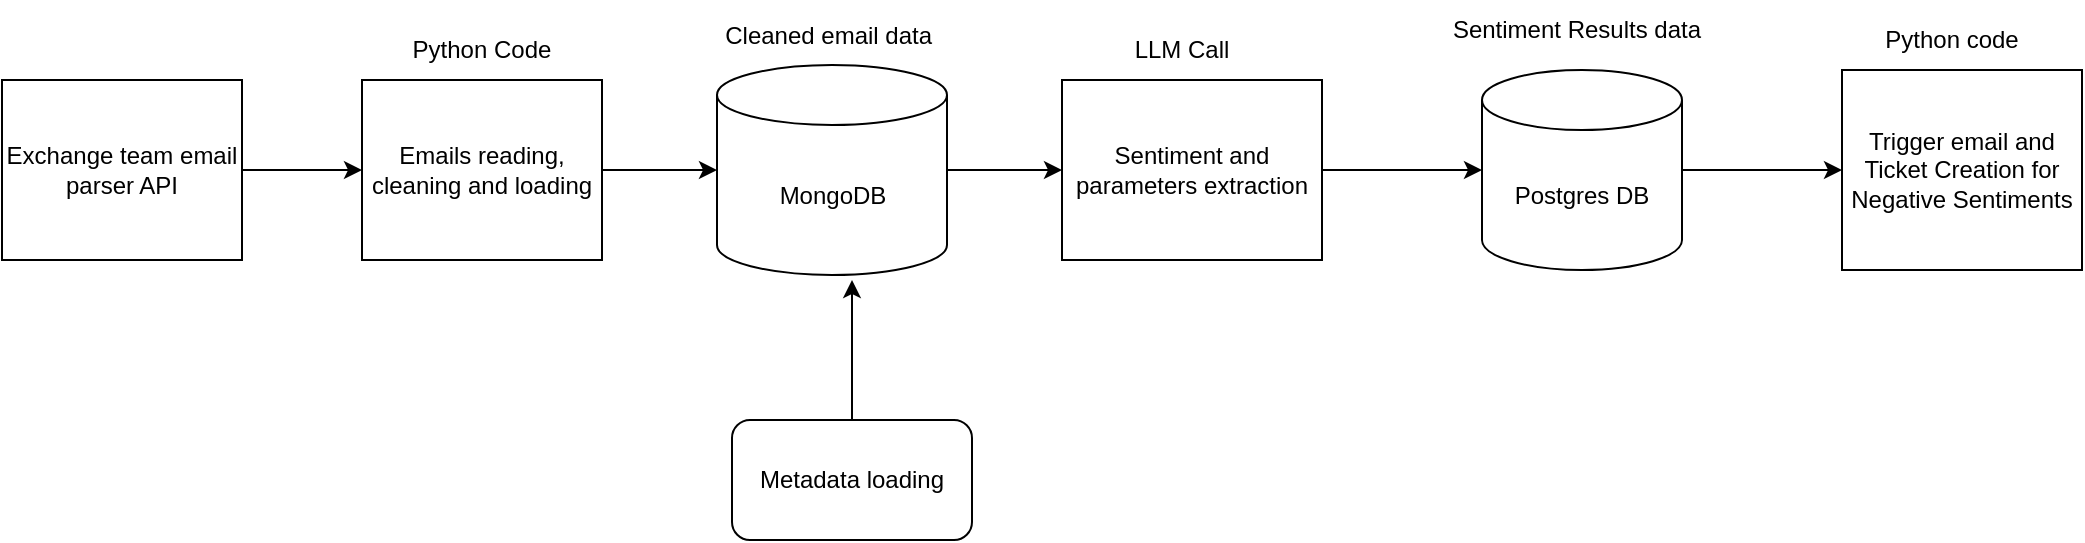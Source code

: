 <mxfile version="25.0.1">
  <diagram name="Page-1" id="mlo2Ziu8ndwHJIIv-uBA">
    <mxGraphModel dx="1050" dy="653" grid="1" gridSize="10" guides="1" tooltips="1" connect="1" arrows="1" fold="1" page="1" pageScale="1" pageWidth="850" pageHeight="1100" math="0" shadow="0">
      <root>
        <mxCell id="0" />
        <mxCell id="1" parent="0" />
        <mxCell id="WynkYv9-kwgR5AJz0QN2-8" style="edgeStyle=orthogonalEdgeStyle;rounded=0;orthogonalLoop=1;jettySize=auto;html=1;" edge="1" parent="1" source="WynkYv9-kwgR5AJz0QN2-1" target="WynkYv9-kwgR5AJz0QN2-2">
          <mxGeometry relative="1" as="geometry" />
        </mxCell>
        <mxCell id="WynkYv9-kwgR5AJz0QN2-1" value="Exchange team email parser API" style="rounded=0;whiteSpace=wrap;html=1;" vertex="1" parent="1">
          <mxGeometry x="10" y="190" width="120" height="90" as="geometry" />
        </mxCell>
        <mxCell id="WynkYv9-kwgR5AJz0QN2-9" style="edgeStyle=orthogonalEdgeStyle;rounded=0;orthogonalLoop=1;jettySize=auto;html=1;" edge="1" parent="1" source="WynkYv9-kwgR5AJz0QN2-2" target="WynkYv9-kwgR5AJz0QN2-3">
          <mxGeometry relative="1" as="geometry" />
        </mxCell>
        <mxCell id="WynkYv9-kwgR5AJz0QN2-2" value="Emails reading, cleaning and loading" style="rounded=0;whiteSpace=wrap;html=1;" vertex="1" parent="1">
          <mxGeometry x="190" y="190" width="120" height="90" as="geometry" />
        </mxCell>
        <mxCell id="WynkYv9-kwgR5AJz0QN2-10" style="edgeStyle=orthogonalEdgeStyle;rounded=0;orthogonalLoop=1;jettySize=auto;html=1;entryX=0;entryY=0.5;entryDx=0;entryDy=0;" edge="1" parent="1" source="WynkYv9-kwgR5AJz0QN2-3" target="WynkYv9-kwgR5AJz0QN2-4">
          <mxGeometry relative="1" as="geometry" />
        </mxCell>
        <mxCell id="WynkYv9-kwgR5AJz0QN2-3" value="MongoDB" style="shape=cylinder3;whiteSpace=wrap;html=1;boundedLbl=1;backgroundOutline=1;size=15;" vertex="1" parent="1">
          <mxGeometry x="367.5" y="182.5" width="115" height="105" as="geometry" />
        </mxCell>
        <mxCell id="WynkYv9-kwgR5AJz0QN2-12" style="edgeStyle=orthogonalEdgeStyle;rounded=0;orthogonalLoop=1;jettySize=auto;html=1;" edge="1" parent="1" source="WynkYv9-kwgR5AJz0QN2-4" target="WynkYv9-kwgR5AJz0QN2-5">
          <mxGeometry relative="1" as="geometry" />
        </mxCell>
        <mxCell id="WynkYv9-kwgR5AJz0QN2-4" value="Sentiment and parameters extraction" style="rounded=0;whiteSpace=wrap;html=1;" vertex="1" parent="1">
          <mxGeometry x="540" y="190" width="130" height="90" as="geometry" />
        </mxCell>
        <mxCell id="WynkYv9-kwgR5AJz0QN2-13" style="edgeStyle=orthogonalEdgeStyle;rounded=0;orthogonalLoop=1;jettySize=auto;html=1;entryX=0;entryY=0.5;entryDx=0;entryDy=0;" edge="1" parent="1" source="WynkYv9-kwgR5AJz0QN2-5" target="WynkYv9-kwgR5AJz0QN2-6">
          <mxGeometry relative="1" as="geometry" />
        </mxCell>
        <mxCell id="WynkYv9-kwgR5AJz0QN2-5" value="Postgres DB" style="shape=cylinder3;whiteSpace=wrap;html=1;boundedLbl=1;backgroundOutline=1;size=15;" vertex="1" parent="1">
          <mxGeometry x="750" y="185" width="100" height="100" as="geometry" />
        </mxCell>
        <mxCell id="WynkYv9-kwgR5AJz0QN2-6" value="Trigger email and Ticket Creation for Negative Sentiments" style="rounded=0;whiteSpace=wrap;html=1;" vertex="1" parent="1">
          <mxGeometry x="930" y="185" width="120" height="100" as="geometry" />
        </mxCell>
        <mxCell id="WynkYv9-kwgR5AJz0QN2-14" value="Python Code" style="text;html=1;align=center;verticalAlign=middle;whiteSpace=wrap;rounded=0;" vertex="1" parent="1">
          <mxGeometry x="200" y="160" width="100" height="30" as="geometry" />
        </mxCell>
        <mxCell id="WynkYv9-kwgR5AJz0QN2-15" value="Cleaned email data&amp;nbsp;" style="text;html=1;align=center;verticalAlign=middle;whiteSpace=wrap;rounded=0;" vertex="1" parent="1">
          <mxGeometry x="355" y="152.5" width="140" height="30" as="geometry" />
        </mxCell>
        <mxCell id="WynkYv9-kwgR5AJz0QN2-17" value="LLM Call" style="text;html=1;align=center;verticalAlign=middle;whiteSpace=wrap;rounded=0;" vertex="1" parent="1">
          <mxGeometry x="570" y="160" width="60" height="30" as="geometry" />
        </mxCell>
        <mxCell id="WynkYv9-kwgR5AJz0QN2-18" value="Sentiment Results data" style="text;html=1;align=center;verticalAlign=middle;whiteSpace=wrap;rounded=0;" vertex="1" parent="1">
          <mxGeometry x="730" y="150" width="135" height="30" as="geometry" />
        </mxCell>
        <mxCell id="WynkYv9-kwgR5AJz0QN2-19" value="Python code" style="text;html=1;align=center;verticalAlign=middle;whiteSpace=wrap;rounded=0;" vertex="1" parent="1">
          <mxGeometry x="940" y="155" width="90" height="30" as="geometry" />
        </mxCell>
        <mxCell id="WynkYv9-kwgR5AJz0QN2-21" style="edgeStyle=orthogonalEdgeStyle;rounded=0;orthogonalLoop=1;jettySize=auto;html=1;" edge="1" parent="1" source="WynkYv9-kwgR5AJz0QN2-20">
          <mxGeometry relative="1" as="geometry">
            <mxPoint x="435" y="290" as="targetPoint" />
          </mxGeometry>
        </mxCell>
        <mxCell id="WynkYv9-kwgR5AJz0QN2-20" value="Metadata loading" style="rounded=1;whiteSpace=wrap;html=1;" vertex="1" parent="1">
          <mxGeometry x="375" y="360" width="120" height="60" as="geometry" />
        </mxCell>
      </root>
    </mxGraphModel>
  </diagram>
</mxfile>
